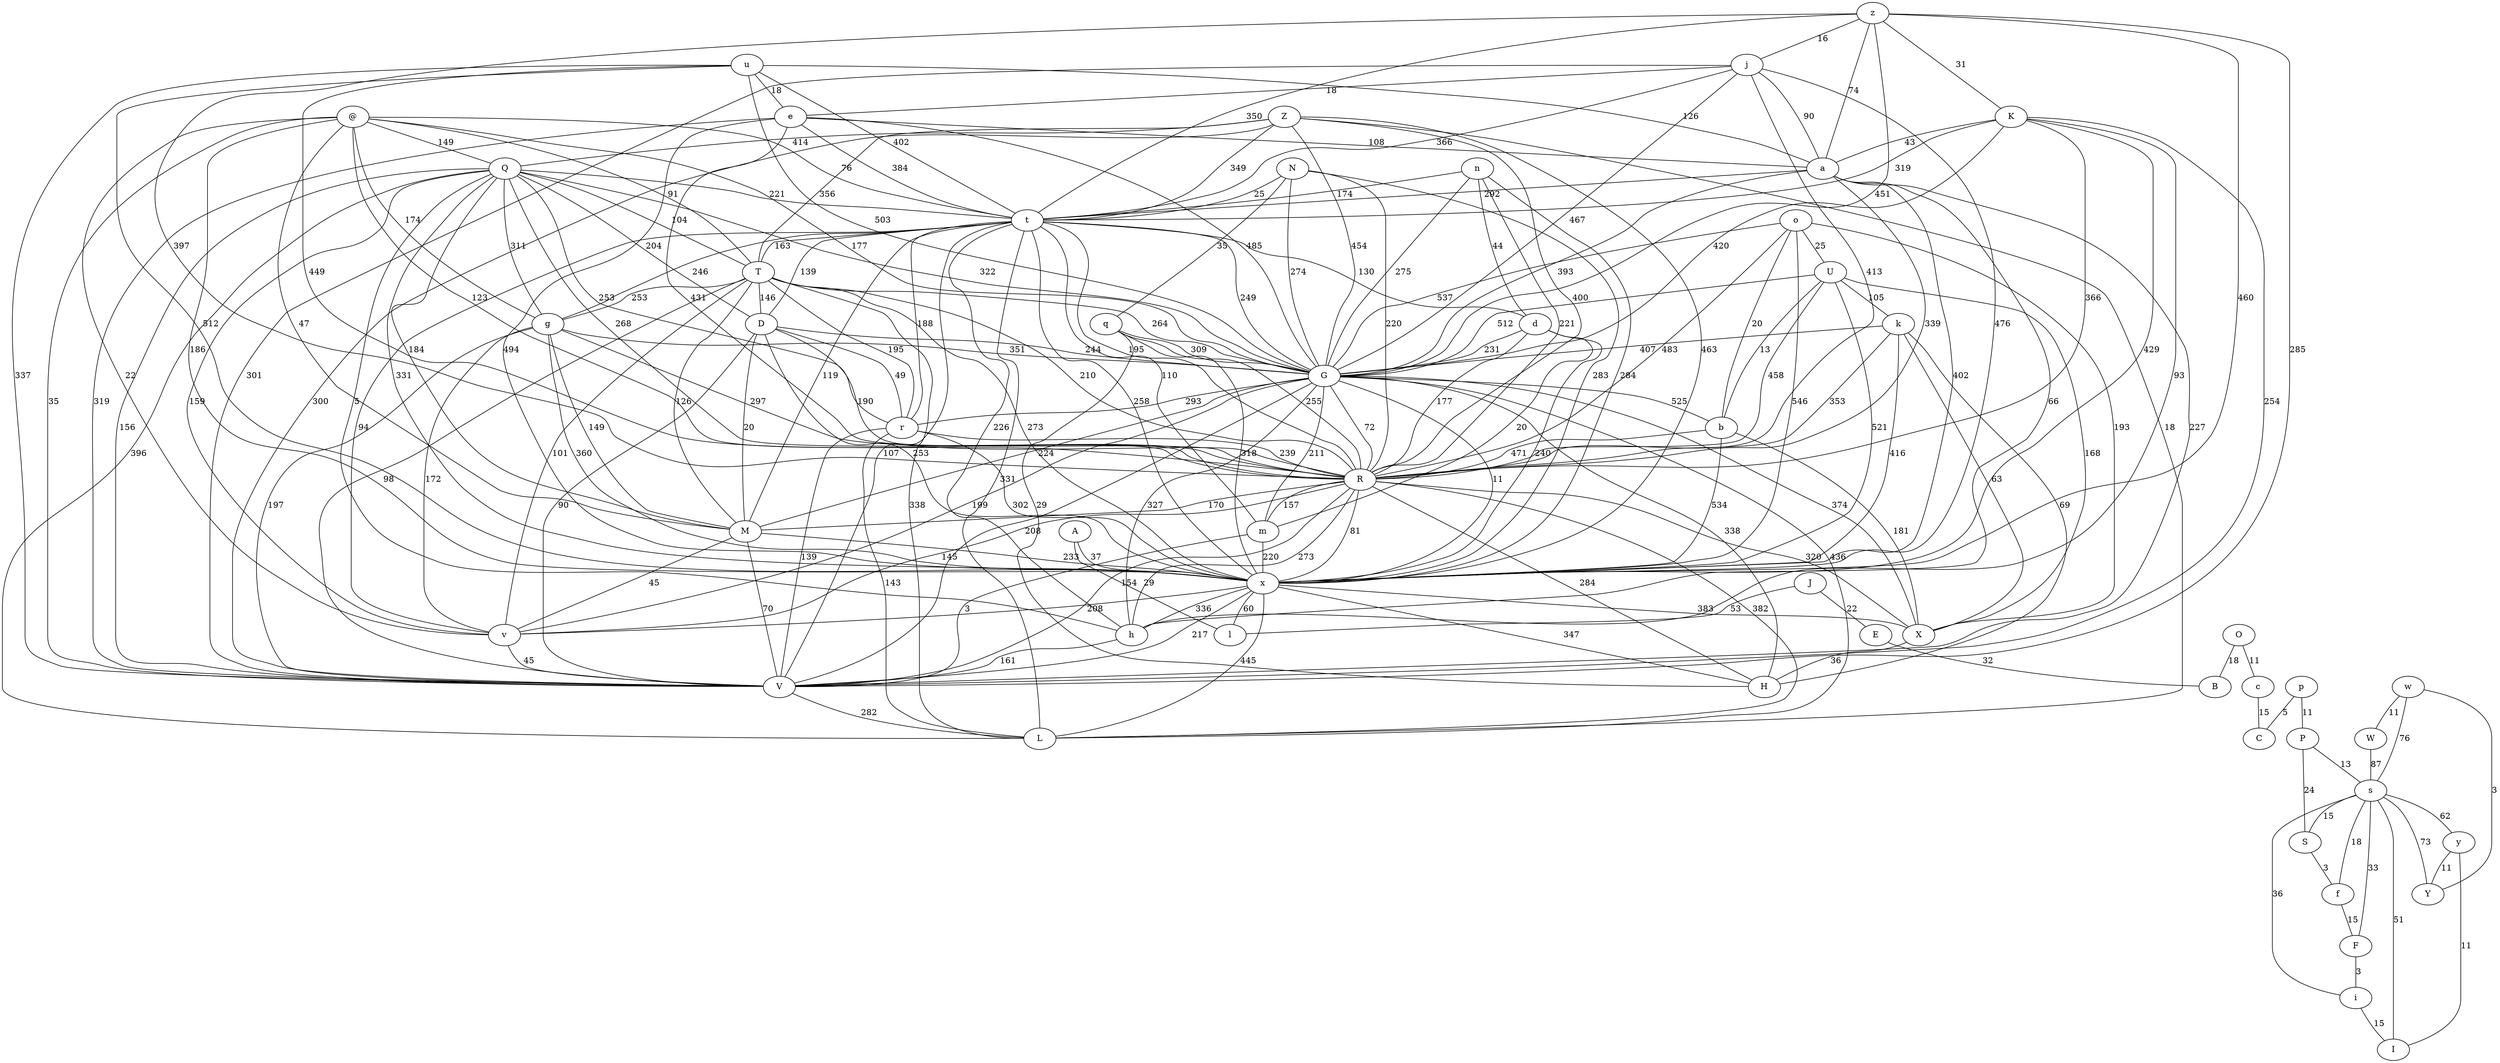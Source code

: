 digraph G {
	node0 [label="o"];
	node1 [label="O"];
	node2 [label="z"];
	node3 [label="j"];
	node4 [label="Z"];
	node5 [label="J"];
	node6 [label="u"];
	node7 [label="e"];
	node8 [label="U"];
	node9 [label="E"];
	node10 [label="p"];
	node11 [label="P"];
	node12 [label="@"];
	node13 [label="k"];
	node14 [label="K"];
	node15 [label="n"];
	node16 [label="N"];
	node17 [label="q"];
	node18 [label="a"];
	node19 [label="Q"];
	node20 [label="A"];
	node21 [label="t"];
	node22 [label="d"];
	node23 [label="T"];
	node24 [label="D"];
	node25 [label="w"];
	node26 [label="g"];
	node27 [label="W"];
	node28 [label="G"];
	node29 [label="r"];
	node30 [label="b"];
	node31 [label="R"];
	node32 [label="B"];
	node33 [label="m"];
	node34 [label="M"];
	node35 [label="x"];
	node36 [label="h"];
	node37 [label="X"];
	node38 [label="H"];
	node39 [label="s"];
	node40 [label="c"];
	node41 [label="S"];
	node42 [label="C"];
	node43 [label="v"];
	node44 [label="f"];
	node45 [label="V"];
	node46 [label="F"];
	node47 [label="y"];
	node48 [label="i"];
	node49 [label="Y"];
	node50 [label="I"];
	node51 [label="l"];
	node52 [label="L"];
	subgraph U {
		edge [dir=none];
		node0 -> node28 [label="537"];
		node0 -> node8 [label="25"];
		node0 -> node31 [label="483"];
		node0 -> node30 [label="20"];
		node0 -> node37 [label="193"];
		node0 -> node35 [label="546"];
		node1 -> node32 [label="18"];
		node1 -> node40 [label="11"];
		node2 -> node45 [label="285"];
		node2 -> node28 [label="451"];
		node2 -> node21 [label="350"];
		node2 -> node31 [label="397"];
		node2 -> node18 [label="74"];
		node2 -> node3 [label="16"];
		node2 -> node14 [label="31"];
		node2 -> node35 [label="460"];
		node3 -> node45 [label="301"];
		node3 -> node28 [label="467"];
		node3 -> node21 [label="366"];
		node3 -> node7 [label="18"];
		node3 -> node31 [label="413"];
		node3 -> node18 [label="90"];
		node3 -> node35 [label="476"];
		node4 -> node45 [label="300"];
		node4 -> node28 [label="454"];
		node4 -> node31 [label="400"];
		node4 -> node19 [label="414"];
		node4 -> node52 [label="18"];
		node4 -> node35 [label="463"];
		node4 -> node23 [label="356"];
		node4 -> node21 [label="349"];
		node5 -> node9 [label="22"];
		node5 -> node51 [label="53"];
		node6 -> node45 [label="337"];
		node6 -> node28 [label="503"];
		node6 -> node21 [label="402"];
		node6 -> node7 [label="18"];
		node6 -> node31 [label="449"];
		node6 -> node18 [label="126"];
		node6 -> node35 [label="512"];
		node7 -> node45 [label="319"];
		node7 -> node28 [label="485"];
		node7 -> node21 [label="384"];
		node7 -> node31 [label="431"];
		node7 -> node18 [label="108"];
		node7 -> node35 [label="494"];
		node8 -> node28 [label="512"];
		node8 -> node13 [label="105"];
		node8 -> node31 [label="458"];
		node8 -> node30 [label="13"];
		node8 -> node37 [label="168"];
		node8 -> node35 [label="521"];
		node9 -> node32 [label="32"];
		node10 -> node42 [label="5"];
		node10 -> node11 [label="11"];
		node11 -> node41 [label="24"];
		node11 -> node39 [label="13"];
		node12 -> node31 [label="123"];
		node12 -> node19 [label="149"];
		node12 -> node34 [label="47"];
		node12 -> node35 [label="186"];
		node12 -> node45 [label="35"];
		node12 -> node43 [label="22"];
		node12 -> node28 [label="177"];
		node12 -> node26 [label="174"];
		node12 -> node23 [label="91"];
		node12 -> node21 [label="76"];
		node13 -> node28 [label="407"];
		node13 -> node31 [label="353"];
		node13 -> node37 [label="63"];
		node13 -> node38 [label="69"];
		node13 -> node35 [label="416"];
		node14 -> node45 [label="254"];
		node14 -> node28 [label="420"];
		node14 -> node21 [label="319"];
		node14 -> node31 [label="366"];
		node14 -> node18 [label="43"];
		node14 -> node35 [label="429"];
		node14 -> node36 [label="93"];
		node15 -> node28 [label="275"];
		node15 -> node31 [label="221"];
		node15 -> node35 [label="284"];
		node15 -> node21 [label="174"];
		node15 -> node22 [label="44"];
		node16 -> node28 [label="274"];
		node16 -> node21 [label="25"];
		node16 -> node31 [label="220"];
		node16 -> node17 [label="35"];
		node16 -> node35 [label="283"];
		node17 -> node28 [label="309"];
		node17 -> node31 [label="255"];
		node17 -> node38 [label="29"];
		node17 -> node35 [label="318"];
		node18 -> node45 [label="227"];
		node18 -> node28 [label="393"];
		node18 -> node21 [label="292"];
		node18 -> node31 [label="339"];
		node18 -> node35 [label="402"];
		node18 -> node36 [label="66"];
		node19 -> node52 [label="396"];
		node19 -> node34 [label="184"];
		node19 -> node45 [label="156"];
		node19 -> node43 [label="159"];
		node19 -> node28 [label="322"];
		node19 -> node26 [label="311"];
		node19 -> node23 [label="104"];
		node19 -> node24 [label="204"];
		node19 -> node21 [label="221"];
		node19 -> node31 [label="268"];
		node19 -> node29 [label="253"];
		node19 -> node35 [label="331"];
		node19 -> node36 [label="5"];
		node20 -> node51 [label="29"];
		node20 -> node35 [label="37"];
		node21 -> node52 [label="331"];
		node21 -> node45 [label="107"];
		node21 -> node43 [label="94"];
		node21 -> node28 [label="249"];
		node21 -> node26 [label="246"];
		node21 -> node23 [label="163"];
		node21 -> node24 [label="139"];
		node21 -> node22 [label="130"];
		node21 -> node31 [label="195"];
		node21 -> node29 [label="188"];
		node21 -> node34 [label="119"];
		node21 -> node33 [label="110"];
		node21 -> node35 [label="258"];
		node21 -> node36 [label="226"];
		node22 -> node28 [label="231"];
		node22 -> node31 [label="177"];
		node22 -> node33 [label="20"];
		node22 -> node35 [label="240"];
		node23 -> node52 [label="338"];
		node23 -> node34 [label="126"];
		node23 -> node35 [label="273"];
		node23 -> node45 [label="98"];
		node23 -> node43 [label="101"];
		node23 -> node28 [label="264"];
		node23 -> node26 [label="253"];
		node23 -> node24 [label="146"];
		node23 -> node31 [label="210"];
		node23 -> node29 [label="195"];
		node24 -> node45 [label="90"];
		node24 -> node28 [label="244"];
		node24 -> node34 [label="20"];
		node24 -> node35 [label="253"];
		node24 -> node31 [label="190"];
		node24 -> node29 [label="49"];
		node25 -> node27 [label="11"];
		node25 -> node39 [label="76"];
		node25 -> node49 [label="3"];
		node26 -> node28 [label="351"];
		node26 -> node31 [label="297"];
		node26 -> node34 [label="149"];
		node26 -> node35 [label="360"];
		node26 -> node45 [label="197"];
		node26 -> node43 [label="172"];
		node27 -> node39 [label="87"];
		node28 -> node52 [label="436"];
		node28 -> node45 [label="208"];
		node28 -> node43 [label="199"];
		node28 -> node31 [label="72"];
		node28 -> node29 [label="293"];
		node28 -> node30 [label="525"];
		node28 -> node34 [label="224"];
		node28 -> node33 [label="211"];
		node28 -> node37 [label="374"];
		node28 -> node38 [label="338"];
		node28 -> node35 [label="11"];
		node28 -> node36 [label="327"];
		node29 -> node45 [label="139"];
		node29 -> node31 [label="239"];
		node29 -> node52 [label="143"];
		node29 -> node35 [label="302"];
		node30 -> node31 [label="471"];
		node30 -> node37 [label="181"];
		node30 -> node35 [label="534"];
		node31 -> node52 [label="382"];
		node31 -> node45 [label="154"];
		node31 -> node43 [label="145"];
		node31 -> node34 [label="170"];
		node31 -> node33 [label="157"];
		node31 -> node37 [label="320"];
		node31 -> node38 [label="284"];
		node31 -> node35 [label="81"];
		node31 -> node36 [label="273"];
		node33 -> node45 [label="3"];
		node33 -> node35 [label="220"];
		node34 -> node35 [label="233"];
		node34 -> node45 [label="70"];
		node34 -> node43 [label="45"];
		node35 -> node45 [label="217"];
		node35 -> node43 [label="208"];
		node35 -> node52 [label="445"];
		node35 -> node51 [label="60"];
		node35 -> node37 [label="383"];
		node35 -> node38 [label="347"];
		node35 -> node36 [label="336"];
		node36 -> node45 [label="161"];
		node37 -> node38 [label="36"];
		node39 -> node41 [label="15"];
		node39 -> node46 [label="33"];
		node39 -> node44 [label="18"];
		node39 -> node49 [label="73"];
		node39 -> node50 [label="51"];
		node39 -> node47 [label="62"];
		node39 -> node48 [label="36"];
		node40 -> node42 [label="15"];
		node41 -> node44 [label="3"];
		node43 -> node45 [label="45"];
		node44 -> node46 [label="15"];
		node45 -> node52 [label="282"];
		node46 -> node48 [label="3"];
		node47 -> node49 [label="11"];
		node47 -> node50 [label="11"];
		node48 -> node50 [label="15"];
	}
	subgraph D {
	}
}

